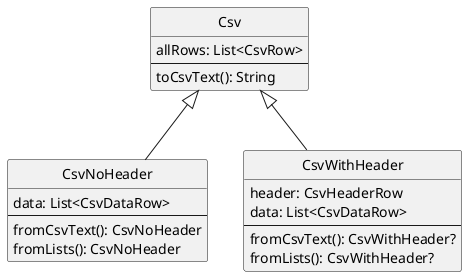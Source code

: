 @startuml
skinparam packageStyle rectangle
hide empty members
hide stereotype
hide circle

class Csv {
    allRows: List<CsvRow>
    ---
    toCsvText(): String
}

class CsvNoHeader {
    data: List<CsvDataRow>
    --
    fromCsvText(): CsvNoHeader
    fromLists(): CsvNoHeader
}

class CsvWithHeader {
    header: CsvHeaderRow
    data: List<CsvDataRow>
    --
    fromCsvText(): CsvWithHeader?
    fromLists(): CsvWithHeader?
}

CsvWithHeader -up-|> Csv
CsvNoHeader -up-|> Csv

@enduml